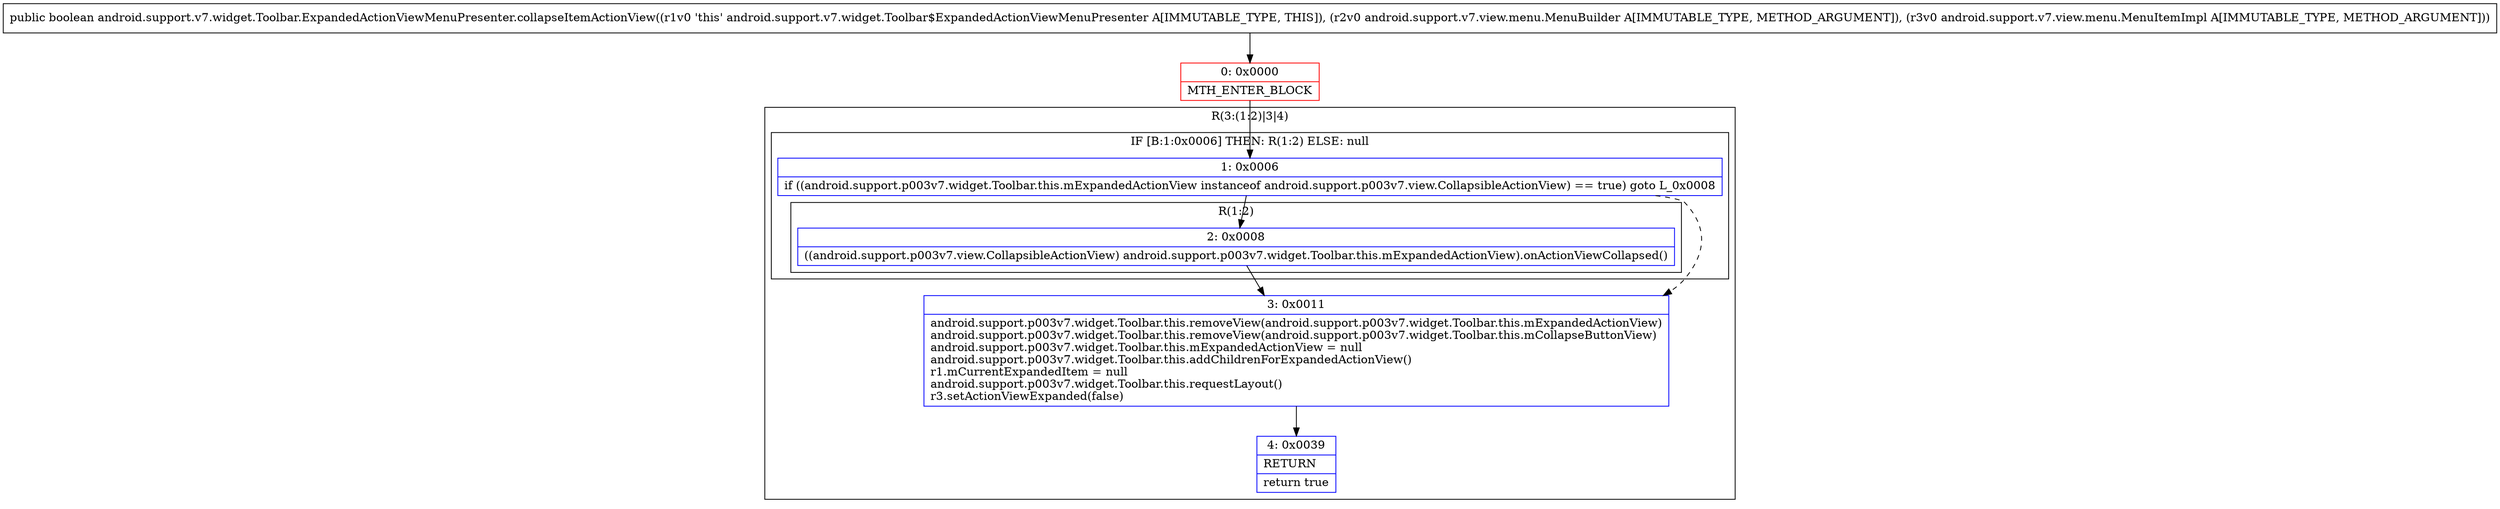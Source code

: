 digraph "CFG forandroid.support.v7.widget.Toolbar.ExpandedActionViewMenuPresenter.collapseItemActionView(Landroid\/support\/v7\/view\/menu\/MenuBuilder;Landroid\/support\/v7\/view\/menu\/MenuItemImpl;)Z" {
subgraph cluster_Region_1503728815 {
label = "R(3:(1:2)|3|4)";
node [shape=record,color=blue];
subgraph cluster_IfRegion_1091069445 {
label = "IF [B:1:0x0006] THEN: R(1:2) ELSE: null";
node [shape=record,color=blue];
Node_1 [shape=record,label="{1\:\ 0x0006|if ((android.support.p003v7.widget.Toolbar.this.mExpandedActionView instanceof android.support.p003v7.view.CollapsibleActionView) == true) goto L_0x0008\l}"];
subgraph cluster_Region_1943103259 {
label = "R(1:2)";
node [shape=record,color=blue];
Node_2 [shape=record,label="{2\:\ 0x0008|((android.support.p003v7.view.CollapsibleActionView) android.support.p003v7.widget.Toolbar.this.mExpandedActionView).onActionViewCollapsed()\l}"];
}
}
Node_3 [shape=record,label="{3\:\ 0x0011|android.support.p003v7.widget.Toolbar.this.removeView(android.support.p003v7.widget.Toolbar.this.mExpandedActionView)\landroid.support.p003v7.widget.Toolbar.this.removeView(android.support.p003v7.widget.Toolbar.this.mCollapseButtonView)\landroid.support.p003v7.widget.Toolbar.this.mExpandedActionView = null\landroid.support.p003v7.widget.Toolbar.this.addChildrenForExpandedActionView()\lr1.mCurrentExpandedItem = null\landroid.support.p003v7.widget.Toolbar.this.requestLayout()\lr3.setActionViewExpanded(false)\l}"];
Node_4 [shape=record,label="{4\:\ 0x0039|RETURN\l|return true\l}"];
}
Node_0 [shape=record,color=red,label="{0\:\ 0x0000|MTH_ENTER_BLOCK\l}"];
MethodNode[shape=record,label="{public boolean android.support.v7.widget.Toolbar.ExpandedActionViewMenuPresenter.collapseItemActionView((r1v0 'this' android.support.v7.widget.Toolbar$ExpandedActionViewMenuPresenter A[IMMUTABLE_TYPE, THIS]), (r2v0 android.support.v7.view.menu.MenuBuilder A[IMMUTABLE_TYPE, METHOD_ARGUMENT]), (r3v0 android.support.v7.view.menu.MenuItemImpl A[IMMUTABLE_TYPE, METHOD_ARGUMENT])) }"];
MethodNode -> Node_0;
Node_1 -> Node_2;
Node_1 -> Node_3[style=dashed];
Node_2 -> Node_3;
Node_3 -> Node_4;
Node_0 -> Node_1;
}

